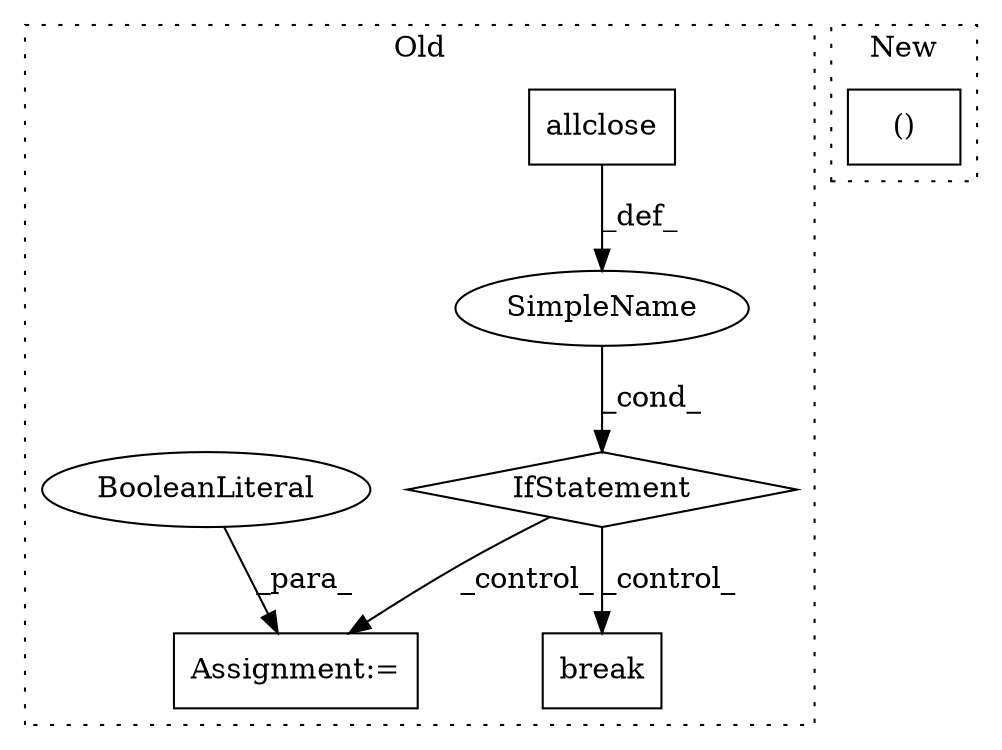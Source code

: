 digraph G {
subgraph cluster0 {
1 [label="allclose" a="32" s="2165,2198" l="9,1" shape="box"];
3 [label="IfStatement" a="25" s="2155,2199" l="4,2" shape="diamond"];
4 [label="SimpleName" a="42" s="" l="" shape="ellipse"];
5 [label="Assignment:=" a="7" s="2222" l="1" shape="box"];
6 [label="BooleanLiteral" a="9" s="2223" l="4" shape="ellipse"];
7 [label="break" a="10" s="2237" l="6" shape="box"];
label = "Old";
style="dotted";
}
subgraph cluster1 {
2 [label="()" a="106" s="2000" l="25" shape="box"];
label = "New";
style="dotted";
}
1 -> 4 [label="_def_"];
3 -> 7 [label="_control_"];
3 -> 5 [label="_control_"];
4 -> 3 [label="_cond_"];
6 -> 5 [label="_para_"];
}